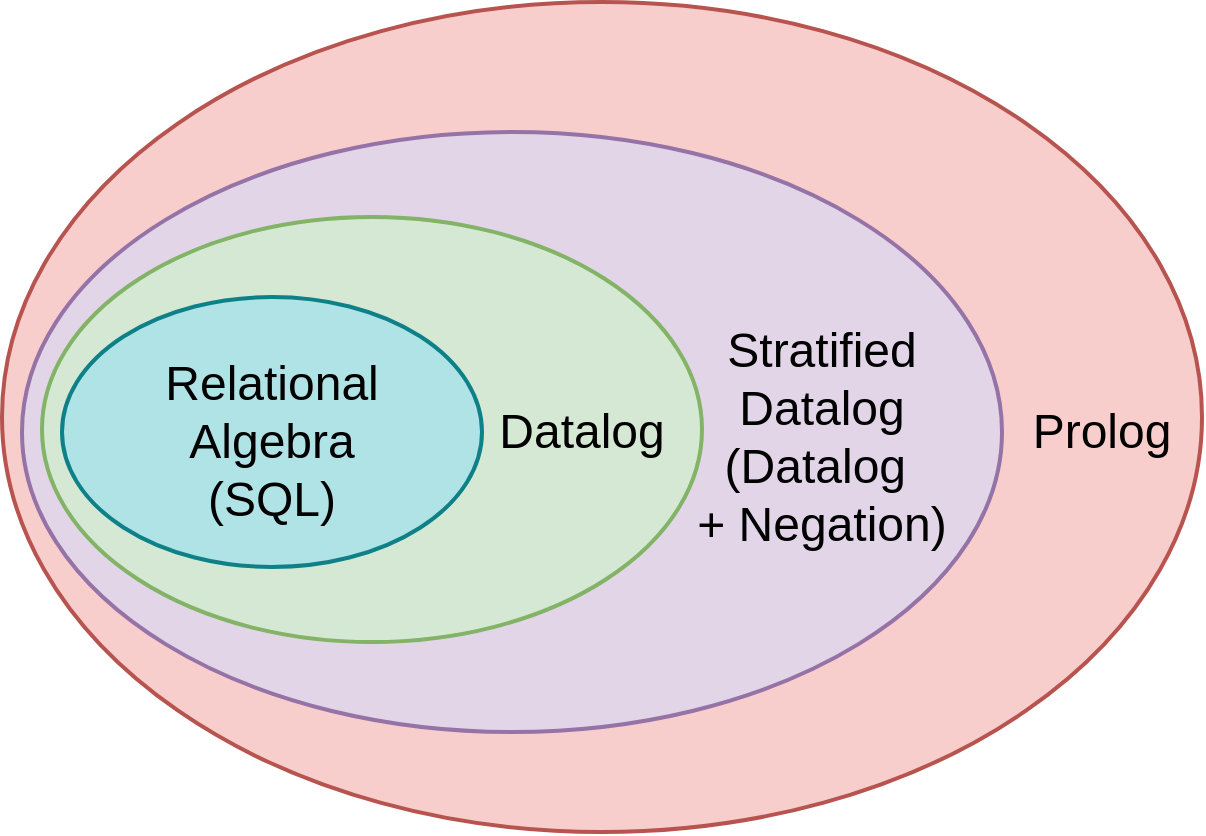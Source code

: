 <mxfile version="24.2.5" type="device">
  <diagram name="Page-1" id="RusOWR56REbjnPFn2qFq">
    <mxGraphModel dx="1382" dy="754" grid="1" gridSize="10" guides="1" tooltips="1" connect="1" arrows="1" fold="1" page="1" pageScale="1" pageWidth="850" pageHeight="1100" math="0" shadow="0">
      <root>
        <mxCell id="0" />
        <mxCell id="1" parent="0" />
        <mxCell id="uQ-FsFGHGZlxIlVIDRx--2" value="" style="ellipse;whiteSpace=wrap;html=1;strokeWidth=2;fillStyle=solid;fillColor=#f8cecc;strokeColor=#b85450;" vertex="1" parent="1">
          <mxGeometry x="130" y="20" width="600" height="415" as="geometry" />
        </mxCell>
        <mxCell id="uQ-FsFGHGZlxIlVIDRx--3" value="" style="ellipse;whiteSpace=wrap;html=1;strokeWidth=2;fillColor=#e1d5e7;strokeColor=#9673a6;" vertex="1" parent="1">
          <mxGeometry x="140" y="85" width="490" height="300" as="geometry" />
        </mxCell>
        <mxCell id="uQ-FsFGHGZlxIlVIDRx--4" value="" style="ellipse;whiteSpace=wrap;html=1;strokeWidth=2;fillColor=#d5e8d4;strokeColor=#82b366;" vertex="1" parent="1">
          <mxGeometry x="150" y="127.5" width="330" height="212.5" as="geometry" />
        </mxCell>
        <mxCell id="uQ-FsFGHGZlxIlVIDRx--5" value="" style="ellipse;whiteSpace=wrap;html=1;strokeWidth=2;fillColor=#b0e3e6;strokeColor=#0e8088;" vertex="1" parent="1">
          <mxGeometry x="160" y="167.5" width="210" height="135" as="geometry" />
        </mxCell>
        <mxCell id="uQ-FsFGHGZlxIlVIDRx--6" value="Relational Algebra (SQL)" style="text;html=1;align=center;verticalAlign=middle;whiteSpace=wrap;rounded=0;fontSize=24;strokeWidth=2;" vertex="1" parent="1">
          <mxGeometry x="235" y="225" width="60" height="30" as="geometry" />
        </mxCell>
        <mxCell id="uQ-FsFGHGZlxIlVIDRx--7" value="Datalog" style="text;html=1;align=center;verticalAlign=middle;whiteSpace=wrap;rounded=0;fontSize=24;strokeWidth=2;" vertex="1" parent="1">
          <mxGeometry x="390" y="220" width="60" height="30" as="geometry" />
        </mxCell>
        <mxCell id="uQ-FsFGHGZlxIlVIDRx--8" value="Stratified&#xa;Datalog&#xa;(Datalog &#xa;+ Negation)" style="text;align=center;verticalAlign=middle;rounded=0;fontSize=24;strokeWidth=2;" vertex="1" parent="1">
          <mxGeometry x="510" y="220" width="60" height="30" as="geometry" />
        </mxCell>
        <mxCell id="uQ-FsFGHGZlxIlVIDRx--9" value="Prolog" style="text;html=1;align=center;verticalAlign=middle;whiteSpace=wrap;rounded=0;fontSize=24;strokeWidth=2;" vertex="1" parent="1">
          <mxGeometry x="650" y="220" width="60" height="30" as="geometry" />
        </mxCell>
      </root>
    </mxGraphModel>
  </diagram>
</mxfile>
